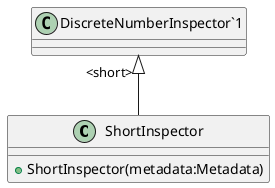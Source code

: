 @startuml
class ShortInspector {
    + ShortInspector(metadata:Metadata)
}
"DiscreteNumberInspector`1" "<short>" <|-- ShortInspector
@enduml
